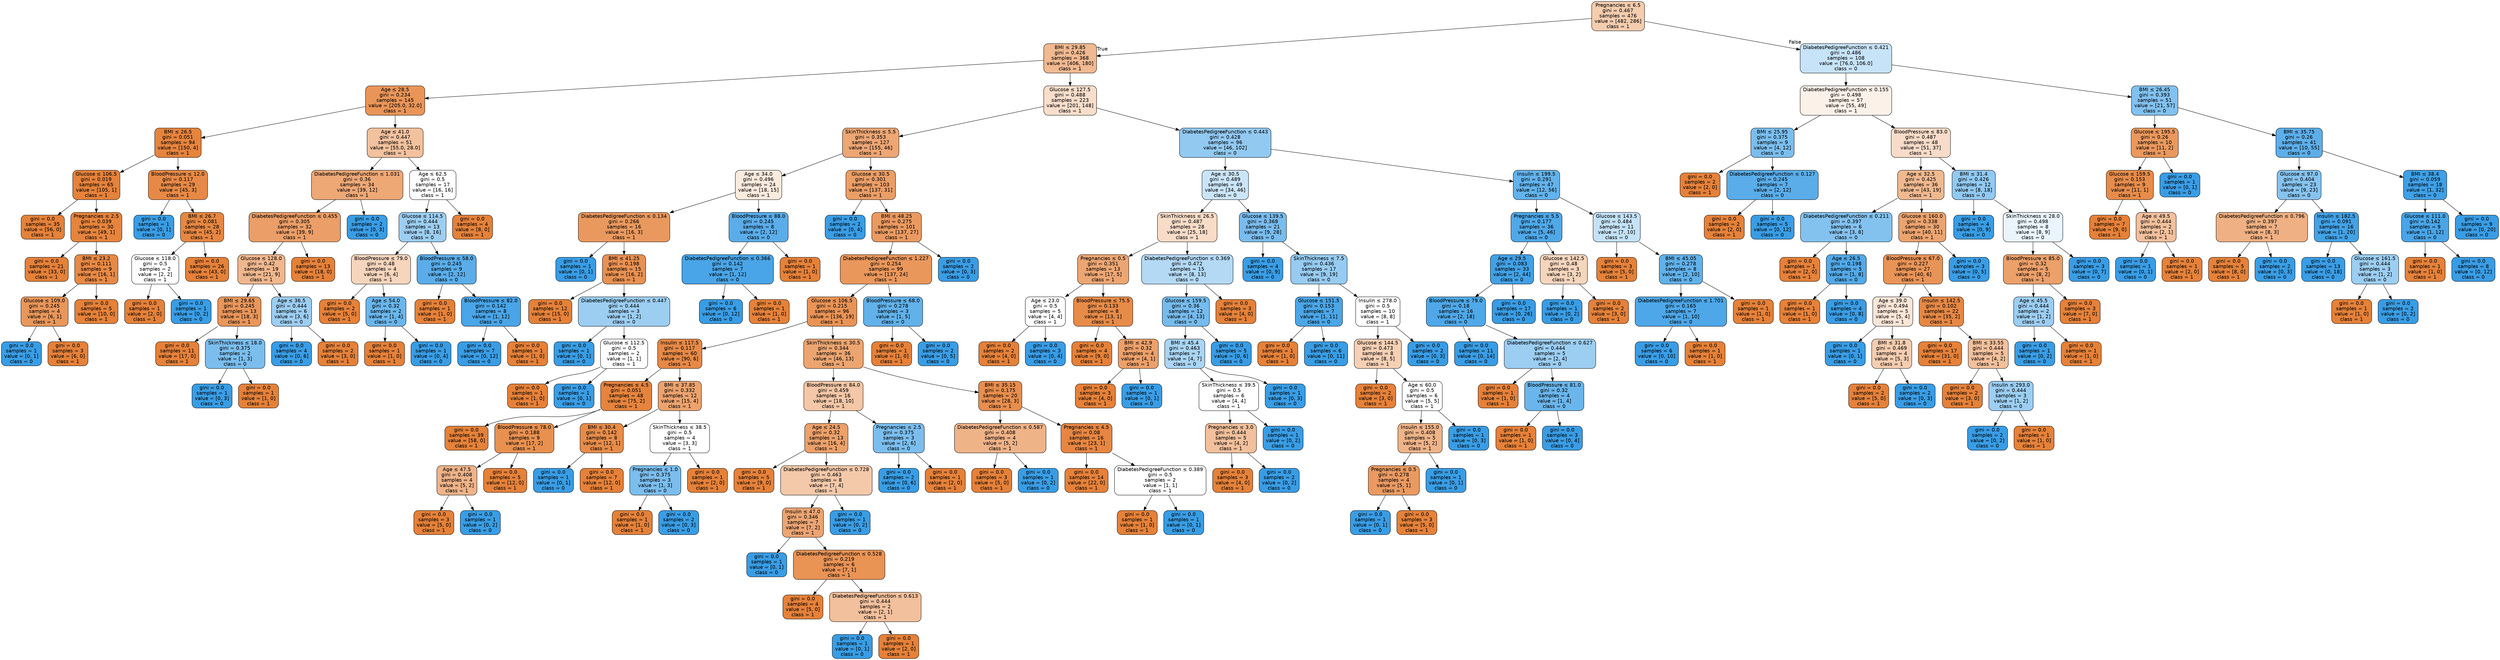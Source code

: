 digraph Tree {
node [shape=box, style="filled, rounded", color="black", fontname="helvetica"] ;
edge [fontname="helvetica"] ;
0 [label=<Pregnancies &le; 6.5<br/>gini = 0.467<br/>samples = 476<br/>value = [482, 286]<br/>class = 1>, fillcolor="#f4ccae"] ;
1 [label=<BMI &le; 29.85<br/>gini = 0.426<br/>samples = 368<br/>value = [406, 180]<br/>class = 1>, fillcolor="#f1b991"] ;
0 -> 1 [labeldistance=2.5, labelangle=45, headlabel="True"] ;
2 [label=<Age &le; 28.5<br/>gini = 0.234<br/>samples = 145<br/>value = [205.0, 32.0]<br/>class = 1>, fillcolor="#e99558"] ;
1 -> 2 ;
3 [label=<BMI &le; 26.5<br/>gini = 0.051<br/>samples = 94<br/>value = [150, 4]<br/>class = 1>, fillcolor="#e6843e"] ;
2 -> 3 ;
4 [label=<Glucose &le; 106.5<br/>gini = 0.019<br/>samples = 65<br/>value = [105, 1]<br/>class = 1>, fillcolor="#e5823b"] ;
3 -> 4 ;
5 [label=<gini = 0.0<br/>samples = 35<br/>value = [56, 0]<br/>class = 1>, fillcolor="#e58139"] ;
4 -> 5 ;
6 [label=<Pregnancies &le; 2.5<br/>gini = 0.039<br/>samples = 30<br/>value = [49, 1]<br/>class = 1>, fillcolor="#e6843d"] ;
4 -> 6 ;
7 [label=<gini = 0.0<br/>samples = 21<br/>value = [33, 0]<br/>class = 1>, fillcolor="#e58139"] ;
6 -> 7 ;
8 [label=<BMI &le; 23.2<br/>gini = 0.111<br/>samples = 9<br/>value = [16, 1]<br/>class = 1>, fillcolor="#e78945"] ;
6 -> 8 ;
9 [label=<Glucose &le; 109.0<br/>gini = 0.245<br/>samples = 4<br/>value = [6, 1]<br/>class = 1>, fillcolor="#e9965a"] ;
8 -> 9 ;
10 [label=<gini = 0.0<br/>samples = 1<br/>value = [0, 1]<br/>class = 0>, fillcolor="#399de5"] ;
9 -> 10 ;
11 [label=<gini = 0.0<br/>samples = 3<br/>value = [6, 0]<br/>class = 1>, fillcolor="#e58139"] ;
9 -> 11 ;
12 [label=<gini = 0.0<br/>samples = 5<br/>value = [10, 0]<br/>class = 1>, fillcolor="#e58139"] ;
8 -> 12 ;
13 [label=<BloodPressure &le; 12.0<br/>gini = 0.117<br/>samples = 29<br/>value = [45, 3]<br/>class = 1>, fillcolor="#e78946"] ;
3 -> 13 ;
14 [label=<gini = 0.0<br/>samples = 1<br/>value = [0, 1]<br/>class = 0>, fillcolor="#399de5"] ;
13 -> 14 ;
15 [label=<BMI &le; 26.7<br/>gini = 0.081<br/>samples = 28<br/>value = [45, 2]<br/>class = 1>, fillcolor="#e68742"] ;
13 -> 15 ;
16 [label=<Glucose &le; 118.0<br/>gini = 0.5<br/>samples = 2<br/>value = [2, 2]<br/>class = 1>, fillcolor="#ffffff"] ;
15 -> 16 ;
17 [label=<gini = 0.0<br/>samples = 1<br/>value = [2, 0]<br/>class = 1>, fillcolor="#e58139"] ;
16 -> 17 ;
18 [label=<gini = 0.0<br/>samples = 1<br/>value = [0, 2]<br/>class = 0>, fillcolor="#399de5"] ;
16 -> 18 ;
19 [label=<gini = 0.0<br/>samples = 26<br/>value = [43, 0]<br/>class = 1>, fillcolor="#e58139"] ;
15 -> 19 ;
20 [label=<Age &le; 41.0<br/>gini = 0.447<br/>samples = 51<br/>value = [55.0, 28.0]<br/>class = 1>, fillcolor="#f2c19e"] ;
2 -> 20 ;
21 [label=<DiabetesPedigreeFunction &le; 1.031<br/>gini = 0.36<br/>samples = 34<br/>value = [39, 12]<br/>class = 1>, fillcolor="#eda876"] ;
20 -> 21 ;
22 [label=<DiabetesPedigreeFunction &le; 0.455<br/>gini = 0.305<br/>samples = 32<br/>value = [39, 9]<br/>class = 1>, fillcolor="#eb9e67"] ;
21 -> 22 ;
23 [label=<Glucose &le; 128.0<br/>gini = 0.42<br/>samples = 19<br/>value = [21, 9]<br/>class = 1>, fillcolor="#f0b78e"] ;
22 -> 23 ;
24 [label=<BMI &le; 29.65<br/>gini = 0.245<br/>samples = 13<br/>value = [18, 3]<br/>class = 1>, fillcolor="#e9965a"] ;
23 -> 24 ;
25 [label=<gini = 0.0<br/>samples = 11<br/>value = [17, 0]<br/>class = 1>, fillcolor="#e58139"] ;
24 -> 25 ;
26 [label=<SkinThickness &le; 18.0<br/>gini = 0.375<br/>samples = 2<br/>value = [1, 3]<br/>class = 0>, fillcolor="#7bbeee"] ;
24 -> 26 ;
27 [label=<gini = 0.0<br/>samples = 1<br/>value = [0, 3]<br/>class = 0>, fillcolor="#399de5"] ;
26 -> 27 ;
28 [label=<gini = 0.0<br/>samples = 1<br/>value = [1, 0]<br/>class = 1>, fillcolor="#e58139"] ;
26 -> 28 ;
29 [label=<Age &le; 36.5<br/>gini = 0.444<br/>samples = 6<br/>value = [3, 6]<br/>class = 0>, fillcolor="#9ccef2"] ;
23 -> 29 ;
30 [label=<gini = 0.0<br/>samples = 4<br/>value = [0, 6]<br/>class = 0>, fillcolor="#399de5"] ;
29 -> 30 ;
31 [label=<gini = 0.0<br/>samples = 2<br/>value = [3, 0]<br/>class = 1>, fillcolor="#e58139"] ;
29 -> 31 ;
32 [label=<gini = 0.0<br/>samples = 13<br/>value = [18, 0]<br/>class = 1>, fillcolor="#e58139"] ;
22 -> 32 ;
33 [label=<gini = 0.0<br/>samples = 2<br/>value = [0, 3]<br/>class = 0>, fillcolor="#399de5"] ;
21 -> 33 ;
34 [label=<Age &le; 62.5<br/>gini = 0.5<br/>samples = 17<br/>value = [16, 16]<br/>class = 1>, fillcolor="#ffffff"] ;
20 -> 34 ;
35 [label=<Glucose &le; 114.5<br/>gini = 0.444<br/>samples = 13<br/>value = [8, 16]<br/>class = 0>, fillcolor="#9ccef2"] ;
34 -> 35 ;
36 [label=<BloodPressure &le; 79.0<br/>gini = 0.48<br/>samples = 4<br/>value = [6, 4]<br/>class = 1>, fillcolor="#f6d5bd"] ;
35 -> 36 ;
37 [label=<gini = 0.0<br/>samples = 2<br/>value = [5, 0]<br/>class = 1>, fillcolor="#e58139"] ;
36 -> 37 ;
38 [label=<Age &le; 54.0<br/>gini = 0.32<br/>samples = 2<br/>value = [1, 4]<br/>class = 0>, fillcolor="#6ab6ec"] ;
36 -> 38 ;
39 [label=<gini = 0.0<br/>samples = 1<br/>value = [1, 0]<br/>class = 1>, fillcolor="#e58139"] ;
38 -> 39 ;
40 [label=<gini = 0.0<br/>samples = 1<br/>value = [0, 4]<br/>class = 0>, fillcolor="#399de5"] ;
38 -> 40 ;
41 [label=<BloodPressure &le; 58.0<br/>gini = 0.245<br/>samples = 9<br/>value = [2, 12]<br/>class = 0>, fillcolor="#5aade9"] ;
35 -> 41 ;
42 [label=<gini = 0.0<br/>samples = 1<br/>value = [1, 0]<br/>class = 1>, fillcolor="#e58139"] ;
41 -> 42 ;
43 [label=<BloodPressure &le; 82.0<br/>gini = 0.142<br/>samples = 8<br/>value = [1, 12]<br/>class = 0>, fillcolor="#49a5e7"] ;
41 -> 43 ;
44 [label=<gini = 0.0<br/>samples = 7<br/>value = [0, 12]<br/>class = 0>, fillcolor="#399de5"] ;
43 -> 44 ;
45 [label=<gini = 0.0<br/>samples = 1<br/>value = [1, 0]<br/>class = 1>, fillcolor="#e58139"] ;
43 -> 45 ;
46 [label=<gini = 0.0<br/>samples = 4<br/>value = [8, 0]<br/>class = 1>, fillcolor="#e58139"] ;
34 -> 46 ;
47 [label=<Glucose &le; 127.5<br/>gini = 0.488<br/>samples = 223<br/>value = [201, 148]<br/>class = 1>, fillcolor="#f8decb"] ;
1 -> 47 ;
48 [label=<SkinThickness &le; 5.5<br/>gini = 0.353<br/>samples = 127<br/>value = [155, 46]<br/>class = 1>, fillcolor="#eda674"] ;
47 -> 48 ;
49 [label=<Age &le; 34.0<br/>gini = 0.496<br/>samples = 24<br/>value = [18, 15]<br/>class = 1>, fillcolor="#fbeade"] ;
48 -> 49 ;
50 [label=<DiabetesPedigreeFunction &le; 0.134<br/>gini = 0.266<br/>samples = 16<br/>value = [16, 3]<br/>class = 1>, fillcolor="#ea995e"] ;
49 -> 50 ;
51 [label=<gini = 0.0<br/>samples = 1<br/>value = [0, 1]<br/>class = 0>, fillcolor="#399de5"] ;
50 -> 51 ;
52 [label=<BMI &le; 41.25<br/>gini = 0.198<br/>samples = 15<br/>value = [16, 2]<br/>class = 1>, fillcolor="#e89152"] ;
50 -> 52 ;
53 [label=<gini = 0.0<br/>samples = 12<br/>value = [15, 0]<br/>class = 1>, fillcolor="#e58139"] ;
52 -> 53 ;
54 [label=<DiabetesPedigreeFunction &le; 0.447<br/>gini = 0.444<br/>samples = 3<br/>value = [1, 2]<br/>class = 0>, fillcolor="#9ccef2"] ;
52 -> 54 ;
55 [label=<gini = 0.0<br/>samples = 1<br/>value = [0, 1]<br/>class = 0>, fillcolor="#399de5"] ;
54 -> 55 ;
56 [label=<Glucose &le; 112.5<br/>gini = 0.5<br/>samples = 2<br/>value = [1, 1]<br/>class = 1>, fillcolor="#ffffff"] ;
54 -> 56 ;
57 [label=<gini = 0.0<br/>samples = 1<br/>value = [1, 0]<br/>class = 1>, fillcolor="#e58139"] ;
56 -> 57 ;
58 [label=<gini = 0.0<br/>samples = 1<br/>value = [0, 1]<br/>class = 0>, fillcolor="#399de5"] ;
56 -> 58 ;
59 [label=<BloodPressure &le; 88.0<br/>gini = 0.245<br/>samples = 8<br/>value = [2, 12]<br/>class = 0>, fillcolor="#5aade9"] ;
49 -> 59 ;
60 [label=<DiabetesPedigreeFunction &le; 0.366<br/>gini = 0.142<br/>samples = 7<br/>value = [1, 12]<br/>class = 0>, fillcolor="#49a5e7"] ;
59 -> 60 ;
61 [label=<gini = 0.0<br/>samples = 6<br/>value = [0, 12]<br/>class = 0>, fillcolor="#399de5"] ;
60 -> 61 ;
62 [label=<gini = 0.0<br/>samples = 1<br/>value = [1, 0]<br/>class = 1>, fillcolor="#e58139"] ;
60 -> 62 ;
63 [label=<gini = 0.0<br/>samples = 1<br/>value = [1, 0]<br/>class = 1>, fillcolor="#e58139"] ;
59 -> 63 ;
64 [label=<Glucose &le; 30.5<br/>gini = 0.301<br/>samples = 103<br/>value = [137, 31]<br/>class = 1>, fillcolor="#eb9e66"] ;
48 -> 64 ;
65 [label=<gini = 0.0<br/>samples = 2<br/>value = [0, 4]<br/>class = 0>, fillcolor="#399de5"] ;
64 -> 65 ;
66 [label=<BMI &le; 48.25<br/>gini = 0.275<br/>samples = 101<br/>value = [137, 27]<br/>class = 1>, fillcolor="#ea9a60"] ;
64 -> 66 ;
67 [label=<DiabetesPedigreeFunction &le; 1.227<br/>gini = 0.254<br/>samples = 99<br/>value = [137, 24]<br/>class = 1>, fillcolor="#ea975c"] ;
66 -> 67 ;
68 [label=<Glucose &le; 106.5<br/>gini = 0.215<br/>samples = 96<br/>value = [136, 19]<br/>class = 1>, fillcolor="#e99355"] ;
67 -> 68 ;
69 [label=<Insulin &le; 117.5<br/>gini = 0.117<br/>samples = 60<br/>value = [90, 6]<br/>class = 1>, fillcolor="#e78946"] ;
68 -> 69 ;
70 [label=<Pregnancies &le; 4.5<br/>gini = 0.051<br/>samples = 48<br/>value = [75, 2]<br/>class = 1>, fillcolor="#e6843e"] ;
69 -> 70 ;
71 [label=<gini = 0.0<br/>samples = 39<br/>value = [58, 0]<br/>class = 1>, fillcolor="#e58139"] ;
70 -> 71 ;
72 [label=<BloodPressure &le; 78.0<br/>gini = 0.188<br/>samples = 9<br/>value = [17, 2]<br/>class = 1>, fillcolor="#e89050"] ;
70 -> 72 ;
73 [label=<Age &le; 47.5<br/>gini = 0.408<br/>samples = 4<br/>value = [5, 2]<br/>class = 1>, fillcolor="#efb388"] ;
72 -> 73 ;
74 [label=<gini = 0.0<br/>samples = 3<br/>value = [5, 0]<br/>class = 1>, fillcolor="#e58139"] ;
73 -> 74 ;
75 [label=<gini = 0.0<br/>samples = 1<br/>value = [0, 2]<br/>class = 0>, fillcolor="#399de5"] ;
73 -> 75 ;
76 [label=<gini = 0.0<br/>samples = 5<br/>value = [12, 0]<br/>class = 1>, fillcolor="#e58139"] ;
72 -> 76 ;
77 [label=<BMI &le; 37.85<br/>gini = 0.332<br/>samples = 12<br/>value = [15, 4]<br/>class = 1>, fillcolor="#eca36e"] ;
69 -> 77 ;
78 [label=<BMI &le; 30.4<br/>gini = 0.142<br/>samples = 8<br/>value = [12, 1]<br/>class = 1>, fillcolor="#e78c49"] ;
77 -> 78 ;
79 [label=<gini = 0.0<br/>samples = 1<br/>value = [0, 1]<br/>class = 0>, fillcolor="#399de5"] ;
78 -> 79 ;
80 [label=<gini = 0.0<br/>samples = 7<br/>value = [12, 0]<br/>class = 1>, fillcolor="#e58139"] ;
78 -> 80 ;
81 [label=<SkinThickness &le; 38.5<br/>gini = 0.5<br/>samples = 4<br/>value = [3, 3]<br/>class = 1>, fillcolor="#ffffff"] ;
77 -> 81 ;
82 [label=<Pregnancies &le; 1.0<br/>gini = 0.375<br/>samples = 3<br/>value = [1, 3]<br/>class = 0>, fillcolor="#7bbeee"] ;
81 -> 82 ;
83 [label=<gini = 0.0<br/>samples = 1<br/>value = [1, 0]<br/>class = 1>, fillcolor="#e58139"] ;
82 -> 83 ;
84 [label=<gini = 0.0<br/>samples = 2<br/>value = [0, 3]<br/>class = 0>, fillcolor="#399de5"] ;
82 -> 84 ;
85 [label=<gini = 0.0<br/>samples = 1<br/>value = [2, 0]<br/>class = 1>, fillcolor="#e58139"] ;
81 -> 85 ;
86 [label=<SkinThickness &le; 30.5<br/>gini = 0.344<br/>samples = 36<br/>value = [46, 13]<br/>class = 1>, fillcolor="#eca571"] ;
68 -> 86 ;
87 [label=<BloodPressure &le; 84.0<br/>gini = 0.459<br/>samples = 16<br/>value = [18, 10]<br/>class = 1>, fillcolor="#f3c7a7"] ;
86 -> 87 ;
88 [label=<Age &le; 24.5<br/>gini = 0.32<br/>samples = 13<br/>value = [16, 4]<br/>class = 1>, fillcolor="#eca06a"] ;
87 -> 88 ;
89 [label=<gini = 0.0<br/>samples = 5<br/>value = [9, 0]<br/>class = 1>, fillcolor="#e58139"] ;
88 -> 89 ;
90 [label=<DiabetesPedigreeFunction &le; 0.728<br/>gini = 0.463<br/>samples = 8<br/>value = [7, 4]<br/>class = 1>, fillcolor="#f4c9aa"] ;
88 -> 90 ;
91 [label=<Insulin &le; 47.0<br/>gini = 0.346<br/>samples = 7<br/>value = [7, 2]<br/>class = 1>, fillcolor="#eca572"] ;
90 -> 91 ;
92 [label=<gini = 0.0<br/>samples = 1<br/>value = [0, 1]<br/>class = 0>, fillcolor="#399de5"] ;
91 -> 92 ;
93 [label=<DiabetesPedigreeFunction &le; 0.528<br/>gini = 0.219<br/>samples = 6<br/>value = [7, 1]<br/>class = 1>, fillcolor="#e99355"] ;
91 -> 93 ;
94 [label=<gini = 0.0<br/>samples = 4<br/>value = [5, 0]<br/>class = 1>, fillcolor="#e58139"] ;
93 -> 94 ;
95 [label=<DiabetesPedigreeFunction &le; 0.613<br/>gini = 0.444<br/>samples = 2<br/>value = [2, 1]<br/>class = 1>, fillcolor="#f2c09c"] ;
93 -> 95 ;
96 [label=<gini = 0.0<br/>samples = 1<br/>value = [0, 1]<br/>class = 0>, fillcolor="#399de5"] ;
95 -> 96 ;
97 [label=<gini = 0.0<br/>samples = 1<br/>value = [2, 0]<br/>class = 1>, fillcolor="#e58139"] ;
95 -> 97 ;
98 [label=<gini = 0.0<br/>samples = 1<br/>value = [0, 2]<br/>class = 0>, fillcolor="#399de5"] ;
90 -> 98 ;
99 [label=<Pregnancies &le; 2.5<br/>gini = 0.375<br/>samples = 3<br/>value = [2, 6]<br/>class = 0>, fillcolor="#7bbeee"] ;
87 -> 99 ;
100 [label=<gini = 0.0<br/>samples = 2<br/>value = [0, 6]<br/>class = 0>, fillcolor="#399de5"] ;
99 -> 100 ;
101 [label=<gini = 0.0<br/>samples = 1<br/>value = [2, 0]<br/>class = 1>, fillcolor="#e58139"] ;
99 -> 101 ;
102 [label=<BMI &le; 35.15<br/>gini = 0.175<br/>samples = 20<br/>value = [28, 3]<br/>class = 1>, fillcolor="#e88e4e"] ;
86 -> 102 ;
103 [label=<DiabetesPedigreeFunction &le; 0.587<br/>gini = 0.408<br/>samples = 4<br/>value = [5, 2]<br/>class = 1>, fillcolor="#efb388"] ;
102 -> 103 ;
104 [label=<gini = 0.0<br/>samples = 3<br/>value = [5, 0]<br/>class = 1>, fillcolor="#e58139"] ;
103 -> 104 ;
105 [label=<gini = 0.0<br/>samples = 1<br/>value = [0, 2]<br/>class = 0>, fillcolor="#399de5"] ;
103 -> 105 ;
106 [label=<Pregnancies &le; 4.5<br/>gini = 0.08<br/>samples = 16<br/>value = [23, 1]<br/>class = 1>, fillcolor="#e68642"] ;
102 -> 106 ;
107 [label=<gini = 0.0<br/>samples = 14<br/>value = [22, 0]<br/>class = 1>, fillcolor="#e58139"] ;
106 -> 107 ;
108 [label=<DiabetesPedigreeFunction &le; 0.389<br/>gini = 0.5<br/>samples = 2<br/>value = [1, 1]<br/>class = 1>, fillcolor="#ffffff"] ;
106 -> 108 ;
109 [label=<gini = 0.0<br/>samples = 1<br/>value = [1, 0]<br/>class = 1>, fillcolor="#e58139"] ;
108 -> 109 ;
110 [label=<gini = 0.0<br/>samples = 1<br/>value = [0, 1]<br/>class = 0>, fillcolor="#399de5"] ;
108 -> 110 ;
111 [label=<BloodPressure &le; 68.0<br/>gini = 0.278<br/>samples = 3<br/>value = [1, 5]<br/>class = 0>, fillcolor="#61b1ea"] ;
67 -> 111 ;
112 [label=<gini = 0.0<br/>samples = 1<br/>value = [1, 0]<br/>class = 1>, fillcolor="#e58139"] ;
111 -> 112 ;
113 [label=<gini = 0.0<br/>samples = 2<br/>value = [0, 5]<br/>class = 0>, fillcolor="#399de5"] ;
111 -> 113 ;
114 [label=<gini = 0.0<br/>samples = 2<br/>value = [0, 3]<br/>class = 0>, fillcolor="#399de5"] ;
66 -> 114 ;
115 [label=<DiabetesPedigreeFunction &le; 0.443<br/>gini = 0.428<br/>samples = 96<br/>value = [46, 102]<br/>class = 0>, fillcolor="#92c9f1"] ;
47 -> 115 ;
116 [label=<Age &le; 30.5<br/>gini = 0.489<br/>samples = 49<br/>value = [34, 46]<br/>class = 0>, fillcolor="#cbe5f8"] ;
115 -> 116 ;
117 [label=<SkinThickness &le; 26.5<br/>gini = 0.487<br/>samples = 28<br/>value = [25, 18]<br/>class = 1>, fillcolor="#f8dcc8"] ;
116 -> 117 ;
118 [label=<Pregnancies &le; 0.5<br/>gini = 0.351<br/>samples = 13<br/>value = [17, 5]<br/>class = 1>, fillcolor="#eda673"] ;
117 -> 118 ;
119 [label=<Age &le; 23.0<br/>gini = 0.5<br/>samples = 5<br/>value = [4, 4]<br/>class = 1>, fillcolor="#ffffff"] ;
118 -> 119 ;
120 [label=<gini = 0.0<br/>samples = 2<br/>value = [4, 0]<br/>class = 1>, fillcolor="#e58139"] ;
119 -> 120 ;
121 [label=<gini = 0.0<br/>samples = 3<br/>value = [0, 4]<br/>class = 0>, fillcolor="#399de5"] ;
119 -> 121 ;
122 [label=<BloodPressure &le; 75.5<br/>gini = 0.133<br/>samples = 8<br/>value = [13, 1]<br/>class = 1>, fillcolor="#e78b48"] ;
118 -> 122 ;
123 [label=<gini = 0.0<br/>samples = 4<br/>value = [9, 0]<br/>class = 1>, fillcolor="#e58139"] ;
122 -> 123 ;
124 [label=<BMI &le; 42.9<br/>gini = 0.32<br/>samples = 4<br/>value = [4, 1]<br/>class = 1>, fillcolor="#eca06a"] ;
122 -> 124 ;
125 [label=<gini = 0.0<br/>samples = 3<br/>value = [4, 0]<br/>class = 1>, fillcolor="#e58139"] ;
124 -> 125 ;
126 [label=<gini = 0.0<br/>samples = 1<br/>value = [0, 1]<br/>class = 0>, fillcolor="#399de5"] ;
124 -> 126 ;
127 [label=<DiabetesPedigreeFunction &le; 0.369<br/>gini = 0.472<br/>samples = 15<br/>value = [8, 13]<br/>class = 0>, fillcolor="#b3d9f5"] ;
117 -> 127 ;
128 [label=<Glucose &le; 159.5<br/>gini = 0.36<br/>samples = 12<br/>value = [4, 13]<br/>class = 0>, fillcolor="#76bbed"] ;
127 -> 128 ;
129 [label=<BMI &le; 45.4<br/>gini = 0.463<br/>samples = 7<br/>value = [4, 7]<br/>class = 0>, fillcolor="#aad5f4"] ;
128 -> 129 ;
130 [label=<SkinThickness &le; 39.5<br/>gini = 0.5<br/>samples = 6<br/>value = [4, 4]<br/>class = 1>, fillcolor="#ffffff"] ;
129 -> 130 ;
131 [label=<Pregnancies &le; 3.0<br/>gini = 0.444<br/>samples = 5<br/>value = [4, 2]<br/>class = 1>, fillcolor="#f2c09c"] ;
130 -> 131 ;
132 [label=<gini = 0.0<br/>samples = 3<br/>value = [4, 0]<br/>class = 1>, fillcolor="#e58139"] ;
131 -> 132 ;
133 [label=<gini = 0.0<br/>samples = 2<br/>value = [0, 2]<br/>class = 0>, fillcolor="#399de5"] ;
131 -> 133 ;
134 [label=<gini = 0.0<br/>samples = 1<br/>value = [0, 2]<br/>class = 0>, fillcolor="#399de5"] ;
130 -> 134 ;
135 [label=<gini = 0.0<br/>samples = 1<br/>value = [0, 3]<br/>class = 0>, fillcolor="#399de5"] ;
129 -> 135 ;
136 [label=<gini = 0.0<br/>samples = 5<br/>value = [0, 6]<br/>class = 0>, fillcolor="#399de5"] ;
128 -> 136 ;
137 [label=<gini = 0.0<br/>samples = 3<br/>value = [4, 0]<br/>class = 1>, fillcolor="#e58139"] ;
127 -> 137 ;
138 [label=<Glucose &le; 139.5<br/>gini = 0.368<br/>samples = 21<br/>value = [9, 28]<br/>class = 0>, fillcolor="#79bced"] ;
116 -> 138 ;
139 [label=<gini = 0.0<br/>samples = 4<br/>value = [0, 9]<br/>class = 0>, fillcolor="#399de5"] ;
138 -> 139 ;
140 [label=<SkinThickness &le; 7.5<br/>gini = 0.436<br/>samples = 17<br/>value = [9, 19]<br/>class = 0>, fillcolor="#97cbf1"] ;
138 -> 140 ;
141 [label=<Glucose &le; 151.5<br/>gini = 0.153<br/>samples = 7<br/>value = [1, 11]<br/>class = 0>, fillcolor="#4ba6e7"] ;
140 -> 141 ;
142 [label=<gini = 0.0<br/>samples = 1<br/>value = [1, 0]<br/>class = 1>, fillcolor="#e58139"] ;
141 -> 142 ;
143 [label=<gini = 0.0<br/>samples = 6<br/>value = [0, 11]<br/>class = 0>, fillcolor="#399de5"] ;
141 -> 143 ;
144 [label=<Insulin &le; 278.0<br/>gini = 0.5<br/>samples = 10<br/>value = [8, 8]<br/>class = 1>, fillcolor="#ffffff"] ;
140 -> 144 ;
145 [label=<Glucose &le; 144.5<br/>gini = 0.473<br/>samples = 8<br/>value = [8, 5]<br/>class = 1>, fillcolor="#f5d0b5"] ;
144 -> 145 ;
146 [label=<gini = 0.0<br/>samples = 2<br/>value = [3, 0]<br/>class = 1>, fillcolor="#e58139"] ;
145 -> 146 ;
147 [label=<Age &le; 60.0<br/>gini = 0.5<br/>samples = 6<br/>value = [5, 5]<br/>class = 1>, fillcolor="#ffffff"] ;
145 -> 147 ;
148 [label=<Insulin &le; 155.0<br/>gini = 0.408<br/>samples = 5<br/>value = [5, 2]<br/>class = 1>, fillcolor="#efb388"] ;
147 -> 148 ;
149 [label=<Pregnancies &le; 0.5<br/>gini = 0.278<br/>samples = 4<br/>value = [5, 1]<br/>class = 1>, fillcolor="#ea9a61"] ;
148 -> 149 ;
150 [label=<gini = 0.0<br/>samples = 1<br/>value = [0, 1]<br/>class = 0>, fillcolor="#399de5"] ;
149 -> 150 ;
151 [label=<gini = 0.0<br/>samples = 3<br/>value = [5, 0]<br/>class = 1>, fillcolor="#e58139"] ;
149 -> 151 ;
152 [label=<gini = 0.0<br/>samples = 1<br/>value = [0, 1]<br/>class = 0>, fillcolor="#399de5"] ;
148 -> 152 ;
153 [label=<gini = 0.0<br/>samples = 1<br/>value = [0, 3]<br/>class = 0>, fillcolor="#399de5"] ;
147 -> 153 ;
154 [label=<gini = 0.0<br/>samples = 2<br/>value = [0, 3]<br/>class = 0>, fillcolor="#399de5"] ;
144 -> 154 ;
155 [label=<Insulin &le; 199.5<br/>gini = 0.291<br/>samples = 47<br/>value = [12, 56]<br/>class = 0>, fillcolor="#63b2eb"] ;
115 -> 155 ;
156 [label=<Pregnancies &le; 5.5<br/>gini = 0.177<br/>samples = 36<br/>value = [5, 46]<br/>class = 0>, fillcolor="#4fa8e8"] ;
155 -> 156 ;
157 [label=<Age &le; 29.5<br/>gini = 0.083<br/>samples = 33<br/>value = [2, 44]<br/>class = 0>, fillcolor="#42a1e6"] ;
156 -> 157 ;
158 [label=<BloodPressure &le; 79.0<br/>gini = 0.18<br/>samples = 16<br/>value = [2, 18]<br/>class = 0>, fillcolor="#4fa8e8"] ;
157 -> 158 ;
159 [label=<gini = 0.0<br/>samples = 11<br/>value = [0, 14]<br/>class = 0>, fillcolor="#399de5"] ;
158 -> 159 ;
160 [label=<DiabetesPedigreeFunction &le; 0.627<br/>gini = 0.444<br/>samples = 5<br/>value = [2, 4]<br/>class = 0>, fillcolor="#9ccef2"] ;
158 -> 160 ;
161 [label=<gini = 0.0<br/>samples = 1<br/>value = [1, 0]<br/>class = 1>, fillcolor="#e58139"] ;
160 -> 161 ;
162 [label=<BloodPressure &le; 81.0<br/>gini = 0.32<br/>samples = 4<br/>value = [1, 4]<br/>class = 0>, fillcolor="#6ab6ec"] ;
160 -> 162 ;
163 [label=<gini = 0.0<br/>samples = 1<br/>value = [1, 0]<br/>class = 1>, fillcolor="#e58139"] ;
162 -> 163 ;
164 [label=<gini = 0.0<br/>samples = 3<br/>value = [0, 4]<br/>class = 0>, fillcolor="#399de5"] ;
162 -> 164 ;
165 [label=<gini = 0.0<br/>samples = 17<br/>value = [0, 26]<br/>class = 0>, fillcolor="#399de5"] ;
157 -> 165 ;
166 [label=<Glucose &le; 142.5<br/>gini = 0.48<br/>samples = 3<br/>value = [3, 2]<br/>class = 1>, fillcolor="#f6d5bd"] ;
156 -> 166 ;
167 [label=<gini = 0.0<br/>samples = 1<br/>value = [0, 2]<br/>class = 0>, fillcolor="#399de5"] ;
166 -> 167 ;
168 [label=<gini = 0.0<br/>samples = 2<br/>value = [3, 0]<br/>class = 1>, fillcolor="#e58139"] ;
166 -> 168 ;
169 [label=<Glucose &le; 143.5<br/>gini = 0.484<br/>samples = 11<br/>value = [7, 10]<br/>class = 0>, fillcolor="#c4e2f7"] ;
155 -> 169 ;
170 [label=<gini = 0.0<br/>samples = 3<br/>value = [5, 0]<br/>class = 1>, fillcolor="#e58139"] ;
169 -> 170 ;
171 [label=<BMI &le; 45.05<br/>gini = 0.278<br/>samples = 8<br/>value = [2, 10]<br/>class = 0>, fillcolor="#61b1ea"] ;
169 -> 171 ;
172 [label=<DiabetesPedigreeFunction &le; 1.701<br/>gini = 0.165<br/>samples = 7<br/>value = [1, 10]<br/>class = 0>, fillcolor="#4da7e8"] ;
171 -> 172 ;
173 [label=<gini = 0.0<br/>samples = 6<br/>value = [0, 10]<br/>class = 0>, fillcolor="#399de5"] ;
172 -> 173 ;
174 [label=<gini = 0.0<br/>samples = 1<br/>value = [1, 0]<br/>class = 1>, fillcolor="#e58139"] ;
172 -> 174 ;
175 [label=<gini = 0.0<br/>samples = 1<br/>value = [1, 0]<br/>class = 1>, fillcolor="#e58139"] ;
171 -> 175 ;
176 [label=<DiabetesPedigreeFunction &le; 0.421<br/>gini = 0.486<br/>samples = 108<br/>value = [76.0, 106.0]<br/>class = 0>, fillcolor="#c7e3f8"] ;
0 -> 176 [labeldistance=2.5, labelangle=-45, headlabel="False"] ;
177 [label=<DiabetesPedigreeFunction &le; 0.155<br/>gini = 0.498<br/>samples = 57<br/>value = [55, 49]<br/>class = 1>, fillcolor="#fcf1e9"] ;
176 -> 177 ;
178 [label=<BMI &le; 25.95<br/>gini = 0.375<br/>samples = 9<br/>value = [4, 12]<br/>class = 0>, fillcolor="#7bbeee"] ;
177 -> 178 ;
179 [label=<gini = 0.0<br/>samples = 2<br/>value = [2, 0]<br/>class = 1>, fillcolor="#e58139"] ;
178 -> 179 ;
180 [label=<DiabetesPedigreeFunction &le; 0.127<br/>gini = 0.245<br/>samples = 7<br/>value = [2, 12]<br/>class = 0>, fillcolor="#5aade9"] ;
178 -> 180 ;
181 [label=<gini = 0.0<br/>samples = 2<br/>value = [2, 0]<br/>class = 1>, fillcolor="#e58139"] ;
180 -> 181 ;
182 [label=<gini = 0.0<br/>samples = 5<br/>value = [0, 12]<br/>class = 0>, fillcolor="#399de5"] ;
180 -> 182 ;
183 [label=<BloodPressure &le; 83.0<br/>gini = 0.487<br/>samples = 48<br/>value = [51, 37]<br/>class = 1>, fillcolor="#f8dcc9"] ;
177 -> 183 ;
184 [label=<Age &le; 32.5<br/>gini = 0.425<br/>samples = 36<br/>value = [43, 19]<br/>class = 1>, fillcolor="#f0b990"] ;
183 -> 184 ;
185 [label=<DiabetesPedigreeFunction &le; 0.211<br/>gini = 0.397<br/>samples = 6<br/>value = [3, 8]<br/>class = 0>, fillcolor="#83c2ef"] ;
184 -> 185 ;
186 [label=<gini = 0.0<br/>samples = 1<br/>value = [2, 0]<br/>class = 1>, fillcolor="#e58139"] ;
185 -> 186 ;
187 [label=<Age &le; 26.5<br/>gini = 0.198<br/>samples = 5<br/>value = [1, 8]<br/>class = 0>, fillcolor="#52a9e8"] ;
185 -> 187 ;
188 [label=<gini = 0.0<br/>samples = 1<br/>value = [1, 0]<br/>class = 1>, fillcolor="#e58139"] ;
187 -> 188 ;
189 [label=<gini = 0.0<br/>samples = 4<br/>value = [0, 8]<br/>class = 0>, fillcolor="#399de5"] ;
187 -> 189 ;
190 [label=<Glucose &le; 160.0<br/>gini = 0.338<br/>samples = 30<br/>value = [40, 11]<br/>class = 1>, fillcolor="#eca46f"] ;
184 -> 190 ;
191 [label=<BloodPressure &le; 67.0<br/>gini = 0.227<br/>samples = 27<br/>value = [40, 6]<br/>class = 1>, fillcolor="#e99457"] ;
190 -> 191 ;
192 [label=<Age &le; 39.0<br/>gini = 0.494<br/>samples = 5<br/>value = [5, 4]<br/>class = 1>, fillcolor="#fae6d7"] ;
191 -> 192 ;
193 [label=<gini = 0.0<br/>samples = 1<br/>value = [0, 1]<br/>class = 0>, fillcolor="#399de5"] ;
192 -> 193 ;
194 [label=<BMI &le; 31.8<br/>gini = 0.469<br/>samples = 4<br/>value = [5, 3]<br/>class = 1>, fillcolor="#f5cdb0"] ;
192 -> 194 ;
195 [label=<gini = 0.0<br/>samples = 2<br/>value = [5, 0]<br/>class = 1>, fillcolor="#e58139"] ;
194 -> 195 ;
196 [label=<gini = 0.0<br/>samples = 2<br/>value = [0, 3]<br/>class = 0>, fillcolor="#399de5"] ;
194 -> 196 ;
197 [label=<Insulin &le; 142.5<br/>gini = 0.102<br/>samples = 22<br/>value = [35, 2]<br/>class = 1>, fillcolor="#e68844"] ;
191 -> 197 ;
198 [label=<gini = 0.0<br/>samples = 17<br/>value = [31, 0]<br/>class = 1>, fillcolor="#e58139"] ;
197 -> 198 ;
199 [label=<BMI &le; 33.55<br/>gini = 0.444<br/>samples = 5<br/>value = [4, 2]<br/>class = 1>, fillcolor="#f2c09c"] ;
197 -> 199 ;
200 [label=<gini = 0.0<br/>samples = 2<br/>value = [3, 0]<br/>class = 1>, fillcolor="#e58139"] ;
199 -> 200 ;
201 [label=<Insulin &le; 293.0<br/>gini = 0.444<br/>samples = 3<br/>value = [1, 2]<br/>class = 0>, fillcolor="#9ccef2"] ;
199 -> 201 ;
202 [label=<gini = 0.0<br/>samples = 2<br/>value = [0, 2]<br/>class = 0>, fillcolor="#399de5"] ;
201 -> 202 ;
203 [label=<gini = 0.0<br/>samples = 1<br/>value = [1, 0]<br/>class = 1>, fillcolor="#e58139"] ;
201 -> 203 ;
204 [label=<gini = 0.0<br/>samples = 3<br/>value = [0, 5]<br/>class = 0>, fillcolor="#399de5"] ;
190 -> 204 ;
205 [label=<BMI &le; 31.4<br/>gini = 0.426<br/>samples = 12<br/>value = [8, 18]<br/>class = 0>, fillcolor="#91c9f1"] ;
183 -> 205 ;
206 [label=<gini = 0.0<br/>samples = 4<br/>value = [0, 9]<br/>class = 0>, fillcolor="#399de5"] ;
205 -> 206 ;
207 [label=<SkinThickness &le; 28.0<br/>gini = 0.498<br/>samples = 8<br/>value = [8, 9]<br/>class = 0>, fillcolor="#e9f4fc"] ;
205 -> 207 ;
208 [label=<BloodPressure &le; 85.0<br/>gini = 0.32<br/>samples = 5<br/>value = [8, 2]<br/>class = 1>, fillcolor="#eca06a"] ;
207 -> 208 ;
209 [label=<Age &le; 45.5<br/>gini = 0.444<br/>samples = 2<br/>value = [1, 2]<br/>class = 0>, fillcolor="#9ccef2"] ;
208 -> 209 ;
210 [label=<gini = 0.0<br/>samples = 1<br/>value = [0, 2]<br/>class = 0>, fillcolor="#399de5"] ;
209 -> 210 ;
211 [label=<gini = 0.0<br/>samples = 1<br/>value = [1, 0]<br/>class = 1>, fillcolor="#e58139"] ;
209 -> 211 ;
212 [label=<gini = 0.0<br/>samples = 3<br/>value = [7, 0]<br/>class = 1>, fillcolor="#e58139"] ;
208 -> 212 ;
213 [label=<gini = 0.0<br/>samples = 3<br/>value = [0, 7]<br/>class = 0>, fillcolor="#399de5"] ;
207 -> 213 ;
214 [label=<BMI &le; 26.45<br/>gini = 0.393<br/>samples = 51<br/>value = [21, 57]<br/>class = 0>, fillcolor="#82c1ef"] ;
176 -> 214 ;
215 [label=<Glucose &le; 195.5<br/>gini = 0.26<br/>samples = 10<br/>value = [11, 2]<br/>class = 1>, fillcolor="#ea985d"] ;
214 -> 215 ;
216 [label=<Glucose &le; 159.5<br/>gini = 0.153<br/>samples = 9<br/>value = [11, 1]<br/>class = 1>, fillcolor="#e78c4b"] ;
215 -> 216 ;
217 [label=<gini = 0.0<br/>samples = 7<br/>value = [9, 0]<br/>class = 1>, fillcolor="#e58139"] ;
216 -> 217 ;
218 [label=<Age &le; 49.5<br/>gini = 0.444<br/>samples = 2<br/>value = [2, 1]<br/>class = 1>, fillcolor="#f2c09c"] ;
216 -> 218 ;
219 [label=<gini = 0.0<br/>samples = 1<br/>value = [0, 1]<br/>class = 0>, fillcolor="#399de5"] ;
218 -> 219 ;
220 [label=<gini = 0.0<br/>samples = 1<br/>value = [2, 0]<br/>class = 1>, fillcolor="#e58139"] ;
218 -> 220 ;
221 [label=<gini = 0.0<br/>samples = 1<br/>value = [0, 1]<br/>class = 0>, fillcolor="#399de5"] ;
215 -> 221 ;
222 [label=<BMI &le; 35.75<br/>gini = 0.26<br/>samples = 41<br/>value = [10, 55]<br/>class = 0>, fillcolor="#5dafea"] ;
214 -> 222 ;
223 [label=<Glucose &le; 97.0<br/>gini = 0.404<br/>samples = 23<br/>value = [9, 23]<br/>class = 0>, fillcolor="#86c3ef"] ;
222 -> 223 ;
224 [label=<DiabetesPedigreeFunction &le; 0.796<br/>gini = 0.397<br/>samples = 7<br/>value = [8, 3]<br/>class = 1>, fillcolor="#efb083"] ;
223 -> 224 ;
225 [label=<gini = 0.0<br/>samples = 5<br/>value = [8, 0]<br/>class = 1>, fillcolor="#e58139"] ;
224 -> 225 ;
226 [label=<gini = 0.0<br/>samples = 2<br/>value = [0, 3]<br/>class = 0>, fillcolor="#399de5"] ;
224 -> 226 ;
227 [label=<Insulin &le; 182.5<br/>gini = 0.091<br/>samples = 16<br/>value = [1, 20]<br/>class = 0>, fillcolor="#43a2e6"] ;
223 -> 227 ;
228 [label=<gini = 0.0<br/>samples = 13<br/>value = [0, 18]<br/>class = 0>, fillcolor="#399de5"] ;
227 -> 228 ;
229 [label=<Glucose &le; 161.5<br/>gini = 0.444<br/>samples = 3<br/>value = [1, 2]<br/>class = 0>, fillcolor="#9ccef2"] ;
227 -> 229 ;
230 [label=<gini = 0.0<br/>samples = 1<br/>value = [1, 0]<br/>class = 1>, fillcolor="#e58139"] ;
229 -> 230 ;
231 [label=<gini = 0.0<br/>samples = 2<br/>value = [0, 2]<br/>class = 0>, fillcolor="#399de5"] ;
229 -> 231 ;
232 [label=<BMI &le; 38.4<br/>gini = 0.059<br/>samples = 18<br/>value = [1, 32]<br/>class = 0>, fillcolor="#3fa0e6"] ;
222 -> 232 ;
233 [label=<Glucose &le; 111.0<br/>gini = 0.142<br/>samples = 9<br/>value = [1, 12]<br/>class = 0>, fillcolor="#49a5e7"] ;
232 -> 233 ;
234 [label=<gini = 0.0<br/>samples = 1<br/>value = [1, 0]<br/>class = 1>, fillcolor="#e58139"] ;
233 -> 234 ;
235 [label=<gini = 0.0<br/>samples = 8<br/>value = [0, 12]<br/>class = 0>, fillcolor="#399de5"] ;
233 -> 235 ;
236 [label=<gini = 0.0<br/>samples = 9<br/>value = [0, 20]<br/>class = 0>, fillcolor="#399de5"] ;
232 -> 236 ;
}